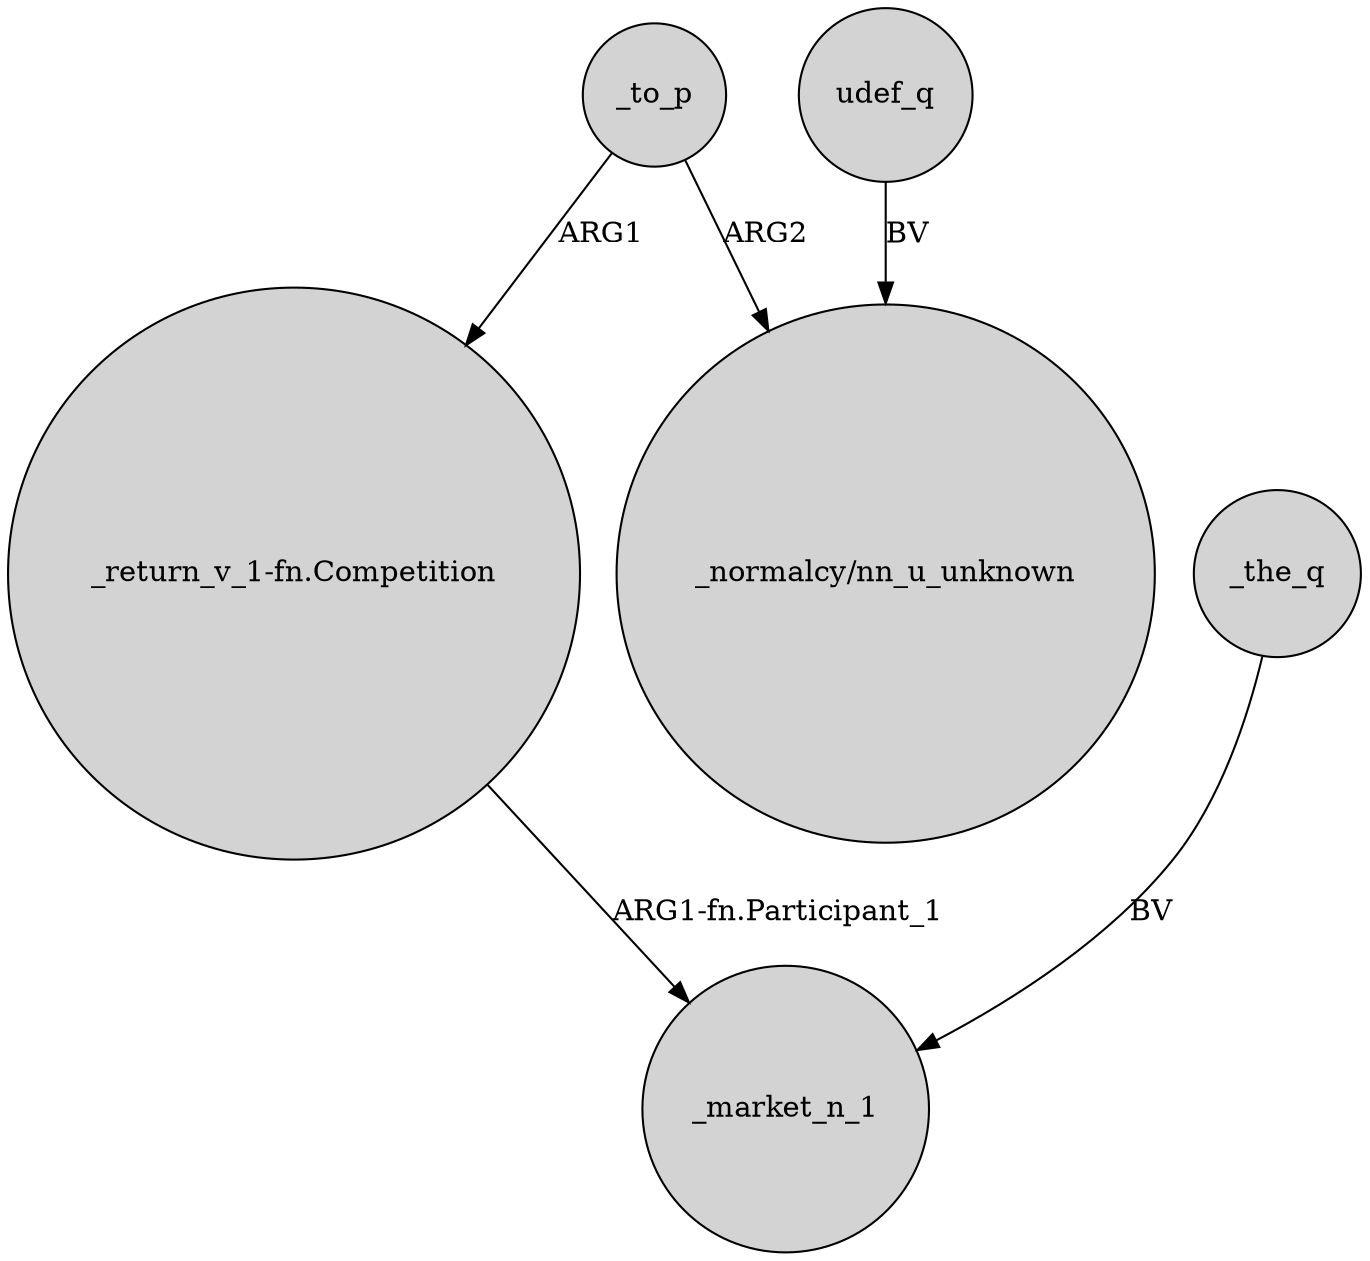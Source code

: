 digraph {
	node [shape=circle style=filled]
	_to_p -> "_normalcy/nn_u_unknown" [label=ARG2]
	udef_q -> "_normalcy/nn_u_unknown" [label=BV]
	_the_q -> _market_n_1 [label=BV]
	"_return_v_1-fn.Competition" -> _market_n_1 [label="ARG1-fn.Participant_1"]
	_to_p -> "_return_v_1-fn.Competition" [label=ARG1]
}
